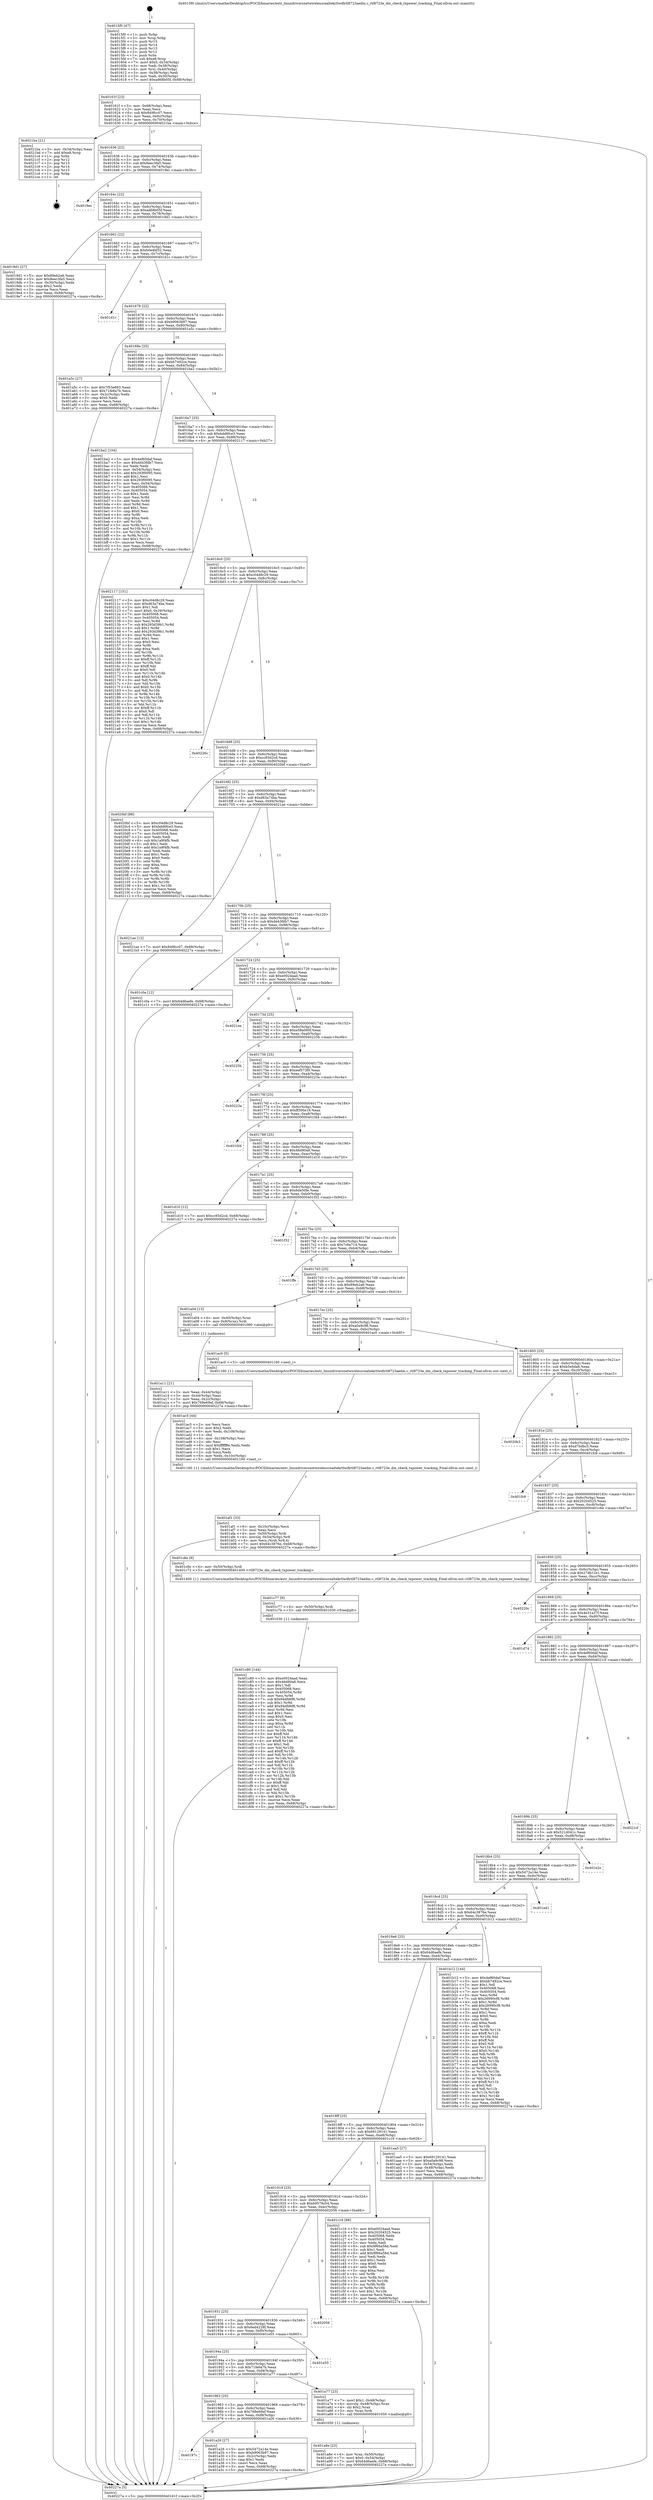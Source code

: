 digraph "0x4015f0" {
  label = "0x4015f0 (/mnt/c/Users/mathe/Desktop/tcc/POCII/binaries/extr_linuxdriversnetwirelessrealtekrtlwifirtl8723aedm.c_rtl8723e_dm_check_txpower_tracking_Final-ollvm.out::main(0))"
  labelloc = "t"
  node[shape=record]

  Entry [label="",width=0.3,height=0.3,shape=circle,fillcolor=black,style=filled]
  "0x40161f" [label="{
     0x40161f [23]\l
     | [instrs]\l
     &nbsp;&nbsp;0x40161f \<+3\>: mov -0x68(%rbp),%eax\l
     &nbsp;&nbsp;0x401622 \<+2\>: mov %eax,%ecx\l
     &nbsp;&nbsp;0x401624 \<+6\>: sub $0x849fcc07,%ecx\l
     &nbsp;&nbsp;0x40162a \<+3\>: mov %eax,-0x6c(%rbp)\l
     &nbsp;&nbsp;0x40162d \<+3\>: mov %ecx,-0x70(%rbp)\l
     &nbsp;&nbsp;0x401630 \<+6\>: je 00000000004021ba \<main+0xbca\>\l
  }"]
  "0x4021ba" [label="{
     0x4021ba [21]\l
     | [instrs]\l
     &nbsp;&nbsp;0x4021ba \<+3\>: mov -0x34(%rbp),%eax\l
     &nbsp;&nbsp;0x4021bd \<+7\>: add $0xe8,%rsp\l
     &nbsp;&nbsp;0x4021c4 \<+1\>: pop %rbx\l
     &nbsp;&nbsp;0x4021c5 \<+2\>: pop %r12\l
     &nbsp;&nbsp;0x4021c7 \<+2\>: pop %r13\l
     &nbsp;&nbsp;0x4021c9 \<+2\>: pop %r14\l
     &nbsp;&nbsp;0x4021cb \<+2\>: pop %r15\l
     &nbsp;&nbsp;0x4021cd \<+1\>: pop %rbp\l
     &nbsp;&nbsp;0x4021ce \<+1\>: ret\l
  }"]
  "0x401636" [label="{
     0x401636 [22]\l
     | [instrs]\l
     &nbsp;&nbsp;0x401636 \<+5\>: jmp 000000000040163b \<main+0x4b\>\l
     &nbsp;&nbsp;0x40163b \<+3\>: mov -0x6c(%rbp),%eax\l
     &nbsp;&nbsp;0x40163e \<+5\>: sub $0x8eec3fa5,%eax\l
     &nbsp;&nbsp;0x401643 \<+3\>: mov %eax,-0x74(%rbp)\l
     &nbsp;&nbsp;0x401646 \<+6\>: je 00000000004019ec \<main+0x3fc\>\l
  }"]
  Exit [label="",width=0.3,height=0.3,shape=circle,fillcolor=black,style=filled,peripheries=2]
  "0x4019ec" [label="{
     0x4019ec\l
  }", style=dashed]
  "0x40164c" [label="{
     0x40164c [22]\l
     | [instrs]\l
     &nbsp;&nbsp;0x40164c \<+5\>: jmp 0000000000401651 \<main+0x61\>\l
     &nbsp;&nbsp;0x401651 \<+3\>: mov -0x6c(%rbp),%eax\l
     &nbsp;&nbsp;0x401654 \<+5\>: sub $0xad68b05f,%eax\l
     &nbsp;&nbsp;0x401659 \<+3\>: mov %eax,-0x78(%rbp)\l
     &nbsp;&nbsp;0x40165c \<+6\>: je 00000000004019d1 \<main+0x3e1\>\l
  }"]
  "0x401c80" [label="{
     0x401c80 [144]\l
     | [instrs]\l
     &nbsp;&nbsp;0x401c80 \<+5\>: mov $0xe0024aad,%eax\l
     &nbsp;&nbsp;0x401c85 \<+5\>: mov $0x46d80a8,%ecx\l
     &nbsp;&nbsp;0x401c8a \<+2\>: mov $0x1,%dl\l
     &nbsp;&nbsp;0x401c8c \<+7\>: mov 0x405068,%esi\l
     &nbsp;&nbsp;0x401c93 \<+8\>: mov 0x405054,%r8d\l
     &nbsp;&nbsp;0x401c9b \<+3\>: mov %esi,%r9d\l
     &nbsp;&nbsp;0x401c9e \<+7\>: sub $0x94dfd6f6,%r9d\l
     &nbsp;&nbsp;0x401ca5 \<+4\>: sub $0x1,%r9d\l
     &nbsp;&nbsp;0x401ca9 \<+7\>: add $0x94dfd6f6,%r9d\l
     &nbsp;&nbsp;0x401cb0 \<+4\>: imul %r9d,%esi\l
     &nbsp;&nbsp;0x401cb4 \<+3\>: and $0x1,%esi\l
     &nbsp;&nbsp;0x401cb7 \<+3\>: cmp $0x0,%esi\l
     &nbsp;&nbsp;0x401cba \<+4\>: sete %r10b\l
     &nbsp;&nbsp;0x401cbe \<+4\>: cmp $0xa,%r8d\l
     &nbsp;&nbsp;0x401cc2 \<+4\>: setl %r11b\l
     &nbsp;&nbsp;0x401cc6 \<+3\>: mov %r10b,%bl\l
     &nbsp;&nbsp;0x401cc9 \<+3\>: xor $0xff,%bl\l
     &nbsp;&nbsp;0x401ccc \<+3\>: mov %r11b,%r14b\l
     &nbsp;&nbsp;0x401ccf \<+4\>: xor $0xff,%r14b\l
     &nbsp;&nbsp;0x401cd3 \<+3\>: xor $0x1,%dl\l
     &nbsp;&nbsp;0x401cd6 \<+3\>: mov %bl,%r15b\l
     &nbsp;&nbsp;0x401cd9 \<+4\>: and $0xff,%r15b\l
     &nbsp;&nbsp;0x401cdd \<+3\>: and %dl,%r10b\l
     &nbsp;&nbsp;0x401ce0 \<+3\>: mov %r14b,%r12b\l
     &nbsp;&nbsp;0x401ce3 \<+4\>: and $0xff,%r12b\l
     &nbsp;&nbsp;0x401ce7 \<+3\>: and %dl,%r11b\l
     &nbsp;&nbsp;0x401cea \<+3\>: or %r10b,%r15b\l
     &nbsp;&nbsp;0x401ced \<+3\>: or %r11b,%r12b\l
     &nbsp;&nbsp;0x401cf0 \<+3\>: xor %r12b,%r15b\l
     &nbsp;&nbsp;0x401cf3 \<+3\>: or %r14b,%bl\l
     &nbsp;&nbsp;0x401cf6 \<+3\>: xor $0xff,%bl\l
     &nbsp;&nbsp;0x401cf9 \<+3\>: or $0x1,%dl\l
     &nbsp;&nbsp;0x401cfc \<+2\>: and %dl,%bl\l
     &nbsp;&nbsp;0x401cfe \<+3\>: or %bl,%r15b\l
     &nbsp;&nbsp;0x401d01 \<+4\>: test $0x1,%r15b\l
     &nbsp;&nbsp;0x401d05 \<+3\>: cmovne %ecx,%eax\l
     &nbsp;&nbsp;0x401d08 \<+3\>: mov %eax,-0x68(%rbp)\l
     &nbsp;&nbsp;0x401d0b \<+5\>: jmp 000000000040227a \<main+0xc8a\>\l
  }"]
  "0x4019d1" [label="{
     0x4019d1 [27]\l
     | [instrs]\l
     &nbsp;&nbsp;0x4019d1 \<+5\>: mov $0x89eb2a6,%eax\l
     &nbsp;&nbsp;0x4019d6 \<+5\>: mov $0x8eec3fa5,%ecx\l
     &nbsp;&nbsp;0x4019db \<+3\>: mov -0x30(%rbp),%edx\l
     &nbsp;&nbsp;0x4019de \<+3\>: cmp $0x2,%edx\l
     &nbsp;&nbsp;0x4019e1 \<+3\>: cmovne %ecx,%eax\l
     &nbsp;&nbsp;0x4019e4 \<+3\>: mov %eax,-0x68(%rbp)\l
     &nbsp;&nbsp;0x4019e7 \<+5\>: jmp 000000000040227a \<main+0xc8a\>\l
  }"]
  "0x401662" [label="{
     0x401662 [22]\l
     | [instrs]\l
     &nbsp;&nbsp;0x401662 \<+5\>: jmp 0000000000401667 \<main+0x77\>\l
     &nbsp;&nbsp;0x401667 \<+3\>: mov -0x6c(%rbp),%eax\l
     &nbsp;&nbsp;0x40166a \<+5\>: sub $0xb0e4bf32,%eax\l
     &nbsp;&nbsp;0x40166f \<+3\>: mov %eax,-0x7c(%rbp)\l
     &nbsp;&nbsp;0x401672 \<+6\>: je 0000000000401d1c \<main+0x72c\>\l
  }"]
  "0x40227a" [label="{
     0x40227a [5]\l
     | [instrs]\l
     &nbsp;&nbsp;0x40227a \<+5\>: jmp 000000000040161f \<main+0x2f\>\l
  }"]
  "0x4015f0" [label="{
     0x4015f0 [47]\l
     | [instrs]\l
     &nbsp;&nbsp;0x4015f0 \<+1\>: push %rbp\l
     &nbsp;&nbsp;0x4015f1 \<+3\>: mov %rsp,%rbp\l
     &nbsp;&nbsp;0x4015f4 \<+2\>: push %r15\l
     &nbsp;&nbsp;0x4015f6 \<+2\>: push %r14\l
     &nbsp;&nbsp;0x4015f8 \<+2\>: push %r13\l
     &nbsp;&nbsp;0x4015fa \<+2\>: push %r12\l
     &nbsp;&nbsp;0x4015fc \<+1\>: push %rbx\l
     &nbsp;&nbsp;0x4015fd \<+7\>: sub $0xe8,%rsp\l
     &nbsp;&nbsp;0x401604 \<+7\>: movl $0x0,-0x34(%rbp)\l
     &nbsp;&nbsp;0x40160b \<+3\>: mov %edi,-0x38(%rbp)\l
     &nbsp;&nbsp;0x40160e \<+4\>: mov %rsi,-0x40(%rbp)\l
     &nbsp;&nbsp;0x401612 \<+3\>: mov -0x38(%rbp),%edi\l
     &nbsp;&nbsp;0x401615 \<+3\>: mov %edi,-0x30(%rbp)\l
     &nbsp;&nbsp;0x401618 \<+7\>: movl $0xad68b05f,-0x68(%rbp)\l
  }"]
  "0x401c77" [label="{
     0x401c77 [9]\l
     | [instrs]\l
     &nbsp;&nbsp;0x401c77 \<+4\>: mov -0x50(%rbp),%rdi\l
     &nbsp;&nbsp;0x401c7b \<+5\>: call 0000000000401030 \<free@plt\>\l
     | [calls]\l
     &nbsp;&nbsp;0x401030 \{1\} (unknown)\l
  }"]
  "0x401d1c" [label="{
     0x401d1c\l
  }", style=dashed]
  "0x401678" [label="{
     0x401678 [22]\l
     | [instrs]\l
     &nbsp;&nbsp;0x401678 \<+5\>: jmp 000000000040167d \<main+0x8d\>\l
     &nbsp;&nbsp;0x40167d \<+3\>: mov -0x6c(%rbp),%eax\l
     &nbsp;&nbsp;0x401680 \<+5\>: sub $0xb9063b97,%eax\l
     &nbsp;&nbsp;0x401685 \<+3\>: mov %eax,-0x80(%rbp)\l
     &nbsp;&nbsp;0x401688 \<+6\>: je 0000000000401a5c \<main+0x46c\>\l
  }"]
  "0x401af1" [label="{
     0x401af1 [33]\l
     | [instrs]\l
     &nbsp;&nbsp;0x401af1 \<+6\>: mov -0x10c(%rbp),%ecx\l
     &nbsp;&nbsp;0x401af7 \<+3\>: imul %eax,%ecx\l
     &nbsp;&nbsp;0x401afa \<+4\>: mov -0x50(%rbp),%rdi\l
     &nbsp;&nbsp;0x401afe \<+4\>: movslq -0x54(%rbp),%r8\l
     &nbsp;&nbsp;0x401b02 \<+4\>: mov %ecx,(%rdi,%r8,4)\l
     &nbsp;&nbsp;0x401b06 \<+7\>: movl $0x64c3876e,-0x68(%rbp)\l
     &nbsp;&nbsp;0x401b0d \<+5\>: jmp 000000000040227a \<main+0xc8a\>\l
  }"]
  "0x401a5c" [label="{
     0x401a5c [27]\l
     | [instrs]\l
     &nbsp;&nbsp;0x401a5c \<+5\>: mov $0x7f53e683,%eax\l
     &nbsp;&nbsp;0x401a61 \<+5\>: mov $0x71fe6a7b,%ecx\l
     &nbsp;&nbsp;0x401a66 \<+3\>: mov -0x2c(%rbp),%edx\l
     &nbsp;&nbsp;0x401a69 \<+3\>: cmp $0x0,%edx\l
     &nbsp;&nbsp;0x401a6c \<+3\>: cmove %ecx,%eax\l
     &nbsp;&nbsp;0x401a6f \<+3\>: mov %eax,-0x68(%rbp)\l
     &nbsp;&nbsp;0x401a72 \<+5\>: jmp 000000000040227a \<main+0xc8a\>\l
  }"]
  "0x40168e" [label="{
     0x40168e [25]\l
     | [instrs]\l
     &nbsp;&nbsp;0x40168e \<+5\>: jmp 0000000000401693 \<main+0xa3\>\l
     &nbsp;&nbsp;0x401693 \<+3\>: mov -0x6c(%rbp),%eax\l
     &nbsp;&nbsp;0x401696 \<+5\>: sub $0xbb7492ce,%eax\l
     &nbsp;&nbsp;0x40169b \<+6\>: mov %eax,-0x84(%rbp)\l
     &nbsp;&nbsp;0x4016a1 \<+6\>: je 0000000000401ba2 \<main+0x5b2\>\l
  }"]
  "0x401ac5" [label="{
     0x401ac5 [44]\l
     | [instrs]\l
     &nbsp;&nbsp;0x401ac5 \<+2\>: xor %ecx,%ecx\l
     &nbsp;&nbsp;0x401ac7 \<+5\>: mov $0x2,%edx\l
     &nbsp;&nbsp;0x401acc \<+6\>: mov %edx,-0x108(%rbp)\l
     &nbsp;&nbsp;0x401ad2 \<+1\>: cltd\l
     &nbsp;&nbsp;0x401ad3 \<+6\>: mov -0x108(%rbp),%esi\l
     &nbsp;&nbsp;0x401ad9 \<+2\>: idiv %esi\l
     &nbsp;&nbsp;0x401adb \<+6\>: imul $0xfffffffe,%edx,%edx\l
     &nbsp;&nbsp;0x401ae1 \<+3\>: sub $0x1,%ecx\l
     &nbsp;&nbsp;0x401ae4 \<+2\>: sub %ecx,%edx\l
     &nbsp;&nbsp;0x401ae6 \<+6\>: mov %edx,-0x10c(%rbp)\l
     &nbsp;&nbsp;0x401aec \<+5\>: call 0000000000401160 \<next_i\>\l
     | [calls]\l
     &nbsp;&nbsp;0x401160 \{1\} (/mnt/c/Users/mathe/Desktop/tcc/POCII/binaries/extr_linuxdriversnetwirelessrealtekrtlwifirtl8723aedm.c_rtl8723e_dm_check_txpower_tracking_Final-ollvm.out::next_i)\l
  }"]
  "0x401ba2" [label="{
     0x401ba2 [104]\l
     | [instrs]\l
     &nbsp;&nbsp;0x401ba2 \<+5\>: mov $0x4ef60daf,%eax\l
     &nbsp;&nbsp;0x401ba7 \<+5\>: mov $0xdd43fdb7,%ecx\l
     &nbsp;&nbsp;0x401bac \<+2\>: xor %edx,%edx\l
     &nbsp;&nbsp;0x401bae \<+3\>: mov -0x54(%rbp),%esi\l
     &nbsp;&nbsp;0x401bb1 \<+6\>: add $0x293f0095,%esi\l
     &nbsp;&nbsp;0x401bb7 \<+3\>: add $0x1,%esi\l
     &nbsp;&nbsp;0x401bba \<+6\>: sub $0x293f0095,%esi\l
     &nbsp;&nbsp;0x401bc0 \<+3\>: mov %esi,-0x54(%rbp)\l
     &nbsp;&nbsp;0x401bc3 \<+7\>: mov 0x405068,%esi\l
     &nbsp;&nbsp;0x401bca \<+7\>: mov 0x405054,%edi\l
     &nbsp;&nbsp;0x401bd1 \<+3\>: sub $0x1,%edx\l
     &nbsp;&nbsp;0x401bd4 \<+3\>: mov %esi,%r8d\l
     &nbsp;&nbsp;0x401bd7 \<+3\>: add %edx,%r8d\l
     &nbsp;&nbsp;0x401bda \<+4\>: imul %r8d,%esi\l
     &nbsp;&nbsp;0x401bde \<+3\>: and $0x1,%esi\l
     &nbsp;&nbsp;0x401be1 \<+3\>: cmp $0x0,%esi\l
     &nbsp;&nbsp;0x401be4 \<+4\>: sete %r9b\l
     &nbsp;&nbsp;0x401be8 \<+3\>: cmp $0xa,%edi\l
     &nbsp;&nbsp;0x401beb \<+4\>: setl %r10b\l
     &nbsp;&nbsp;0x401bef \<+3\>: mov %r9b,%r11b\l
     &nbsp;&nbsp;0x401bf2 \<+3\>: and %r10b,%r11b\l
     &nbsp;&nbsp;0x401bf5 \<+3\>: xor %r10b,%r9b\l
     &nbsp;&nbsp;0x401bf8 \<+3\>: or %r9b,%r11b\l
     &nbsp;&nbsp;0x401bfb \<+4\>: test $0x1,%r11b\l
     &nbsp;&nbsp;0x401bff \<+3\>: cmovne %ecx,%eax\l
     &nbsp;&nbsp;0x401c02 \<+3\>: mov %eax,-0x68(%rbp)\l
     &nbsp;&nbsp;0x401c05 \<+5\>: jmp 000000000040227a \<main+0xc8a\>\l
  }"]
  "0x4016a7" [label="{
     0x4016a7 [25]\l
     | [instrs]\l
     &nbsp;&nbsp;0x4016a7 \<+5\>: jmp 00000000004016ac \<main+0xbc\>\l
     &nbsp;&nbsp;0x4016ac \<+3\>: mov -0x6c(%rbp),%eax\l
     &nbsp;&nbsp;0x4016af \<+5\>: sub $0xbdd6fce3,%eax\l
     &nbsp;&nbsp;0x4016b4 \<+6\>: mov %eax,-0x88(%rbp)\l
     &nbsp;&nbsp;0x4016ba \<+6\>: je 0000000000402117 \<main+0xb27\>\l
  }"]
  "0x401a8e" [label="{
     0x401a8e [23]\l
     | [instrs]\l
     &nbsp;&nbsp;0x401a8e \<+4\>: mov %rax,-0x50(%rbp)\l
     &nbsp;&nbsp;0x401a92 \<+7\>: movl $0x0,-0x54(%rbp)\l
     &nbsp;&nbsp;0x401a99 \<+7\>: movl $0x64d6aefe,-0x68(%rbp)\l
     &nbsp;&nbsp;0x401aa0 \<+5\>: jmp 000000000040227a \<main+0xc8a\>\l
  }"]
  "0x402117" [label="{
     0x402117 [151]\l
     | [instrs]\l
     &nbsp;&nbsp;0x402117 \<+5\>: mov $0xc04d8c29,%eax\l
     &nbsp;&nbsp;0x40211c \<+5\>: mov $0xd63a74ba,%ecx\l
     &nbsp;&nbsp;0x402121 \<+2\>: mov $0x1,%dl\l
     &nbsp;&nbsp;0x402123 \<+7\>: movl $0x0,-0x34(%rbp)\l
     &nbsp;&nbsp;0x40212a \<+7\>: mov 0x405068,%esi\l
     &nbsp;&nbsp;0x402131 \<+7\>: mov 0x405054,%edi\l
     &nbsp;&nbsp;0x402138 \<+3\>: mov %esi,%r8d\l
     &nbsp;&nbsp;0x40213b \<+7\>: sub $0x293d39b1,%r8d\l
     &nbsp;&nbsp;0x402142 \<+4\>: sub $0x1,%r8d\l
     &nbsp;&nbsp;0x402146 \<+7\>: add $0x293d39b1,%r8d\l
     &nbsp;&nbsp;0x40214d \<+4\>: imul %r8d,%esi\l
     &nbsp;&nbsp;0x402151 \<+3\>: and $0x1,%esi\l
     &nbsp;&nbsp;0x402154 \<+3\>: cmp $0x0,%esi\l
     &nbsp;&nbsp;0x402157 \<+4\>: sete %r9b\l
     &nbsp;&nbsp;0x40215b \<+3\>: cmp $0xa,%edi\l
     &nbsp;&nbsp;0x40215e \<+4\>: setl %r10b\l
     &nbsp;&nbsp;0x402162 \<+3\>: mov %r9b,%r11b\l
     &nbsp;&nbsp;0x402165 \<+4\>: xor $0xff,%r11b\l
     &nbsp;&nbsp;0x402169 \<+3\>: mov %r10b,%bl\l
     &nbsp;&nbsp;0x40216c \<+3\>: xor $0xff,%bl\l
     &nbsp;&nbsp;0x40216f \<+3\>: xor $0x0,%dl\l
     &nbsp;&nbsp;0x402172 \<+3\>: mov %r11b,%r14b\l
     &nbsp;&nbsp;0x402175 \<+4\>: and $0x0,%r14b\l
     &nbsp;&nbsp;0x402179 \<+3\>: and %dl,%r9b\l
     &nbsp;&nbsp;0x40217c \<+3\>: mov %bl,%r15b\l
     &nbsp;&nbsp;0x40217f \<+4\>: and $0x0,%r15b\l
     &nbsp;&nbsp;0x402183 \<+3\>: and %dl,%r10b\l
     &nbsp;&nbsp;0x402186 \<+3\>: or %r9b,%r14b\l
     &nbsp;&nbsp;0x402189 \<+3\>: or %r10b,%r15b\l
     &nbsp;&nbsp;0x40218c \<+3\>: xor %r15b,%r14b\l
     &nbsp;&nbsp;0x40218f \<+3\>: or %bl,%r11b\l
     &nbsp;&nbsp;0x402192 \<+4\>: xor $0xff,%r11b\l
     &nbsp;&nbsp;0x402196 \<+3\>: or $0x0,%dl\l
     &nbsp;&nbsp;0x402199 \<+3\>: and %dl,%r11b\l
     &nbsp;&nbsp;0x40219c \<+3\>: or %r11b,%r14b\l
     &nbsp;&nbsp;0x40219f \<+4\>: test $0x1,%r14b\l
     &nbsp;&nbsp;0x4021a3 \<+3\>: cmovne %ecx,%eax\l
     &nbsp;&nbsp;0x4021a6 \<+3\>: mov %eax,-0x68(%rbp)\l
     &nbsp;&nbsp;0x4021a9 \<+5\>: jmp 000000000040227a \<main+0xc8a\>\l
  }"]
  "0x4016c0" [label="{
     0x4016c0 [25]\l
     | [instrs]\l
     &nbsp;&nbsp;0x4016c0 \<+5\>: jmp 00000000004016c5 \<main+0xd5\>\l
     &nbsp;&nbsp;0x4016c5 \<+3\>: mov -0x6c(%rbp),%eax\l
     &nbsp;&nbsp;0x4016c8 \<+5\>: sub $0xc04d8c29,%eax\l
     &nbsp;&nbsp;0x4016cd \<+6\>: mov %eax,-0x8c(%rbp)\l
     &nbsp;&nbsp;0x4016d3 \<+6\>: je 000000000040226c \<main+0xc7c\>\l
  }"]
  "0x40197c" [label="{
     0x40197c\l
  }", style=dashed]
  "0x40226c" [label="{
     0x40226c\l
  }", style=dashed]
  "0x4016d9" [label="{
     0x4016d9 [25]\l
     | [instrs]\l
     &nbsp;&nbsp;0x4016d9 \<+5\>: jmp 00000000004016de \<main+0xee\>\l
     &nbsp;&nbsp;0x4016de \<+3\>: mov -0x6c(%rbp),%eax\l
     &nbsp;&nbsp;0x4016e1 \<+5\>: sub $0xcc93d2cd,%eax\l
     &nbsp;&nbsp;0x4016e6 \<+6\>: mov %eax,-0x90(%rbp)\l
     &nbsp;&nbsp;0x4016ec \<+6\>: je 00000000004020bf \<main+0xacf\>\l
  }"]
  "0x401a26" [label="{
     0x401a26 [27]\l
     | [instrs]\l
     &nbsp;&nbsp;0x401a26 \<+5\>: mov $0x5472a14e,%eax\l
     &nbsp;&nbsp;0x401a2b \<+5\>: mov $0xb9063b97,%ecx\l
     &nbsp;&nbsp;0x401a30 \<+3\>: mov -0x2c(%rbp),%edx\l
     &nbsp;&nbsp;0x401a33 \<+3\>: cmp $0x1,%edx\l
     &nbsp;&nbsp;0x401a36 \<+3\>: cmovl %ecx,%eax\l
     &nbsp;&nbsp;0x401a39 \<+3\>: mov %eax,-0x68(%rbp)\l
     &nbsp;&nbsp;0x401a3c \<+5\>: jmp 000000000040227a \<main+0xc8a\>\l
  }"]
  "0x4020bf" [label="{
     0x4020bf [88]\l
     | [instrs]\l
     &nbsp;&nbsp;0x4020bf \<+5\>: mov $0xc04d8c29,%eax\l
     &nbsp;&nbsp;0x4020c4 \<+5\>: mov $0xbdd6fce3,%ecx\l
     &nbsp;&nbsp;0x4020c9 \<+7\>: mov 0x405068,%edx\l
     &nbsp;&nbsp;0x4020d0 \<+7\>: mov 0x405054,%esi\l
     &nbsp;&nbsp;0x4020d7 \<+2\>: mov %edx,%edi\l
     &nbsp;&nbsp;0x4020d9 \<+6\>: sub $0x1a9f4fb,%edi\l
     &nbsp;&nbsp;0x4020df \<+3\>: sub $0x1,%edi\l
     &nbsp;&nbsp;0x4020e2 \<+6\>: add $0x1a9f4fb,%edi\l
     &nbsp;&nbsp;0x4020e8 \<+3\>: imul %edi,%edx\l
     &nbsp;&nbsp;0x4020eb \<+3\>: and $0x1,%edx\l
     &nbsp;&nbsp;0x4020ee \<+3\>: cmp $0x0,%edx\l
     &nbsp;&nbsp;0x4020f1 \<+4\>: sete %r8b\l
     &nbsp;&nbsp;0x4020f5 \<+3\>: cmp $0xa,%esi\l
     &nbsp;&nbsp;0x4020f8 \<+4\>: setl %r9b\l
     &nbsp;&nbsp;0x4020fc \<+3\>: mov %r8b,%r10b\l
     &nbsp;&nbsp;0x4020ff \<+3\>: and %r9b,%r10b\l
     &nbsp;&nbsp;0x402102 \<+3\>: xor %r9b,%r8b\l
     &nbsp;&nbsp;0x402105 \<+3\>: or %r8b,%r10b\l
     &nbsp;&nbsp;0x402108 \<+4\>: test $0x1,%r10b\l
     &nbsp;&nbsp;0x40210c \<+3\>: cmovne %ecx,%eax\l
     &nbsp;&nbsp;0x40210f \<+3\>: mov %eax,-0x68(%rbp)\l
     &nbsp;&nbsp;0x402112 \<+5\>: jmp 000000000040227a \<main+0xc8a\>\l
  }"]
  "0x4016f2" [label="{
     0x4016f2 [25]\l
     | [instrs]\l
     &nbsp;&nbsp;0x4016f2 \<+5\>: jmp 00000000004016f7 \<main+0x107\>\l
     &nbsp;&nbsp;0x4016f7 \<+3\>: mov -0x6c(%rbp),%eax\l
     &nbsp;&nbsp;0x4016fa \<+5\>: sub $0xd63a74ba,%eax\l
     &nbsp;&nbsp;0x4016ff \<+6\>: mov %eax,-0x94(%rbp)\l
     &nbsp;&nbsp;0x401705 \<+6\>: je 00000000004021ae \<main+0xbbe\>\l
  }"]
  "0x401963" [label="{
     0x401963 [25]\l
     | [instrs]\l
     &nbsp;&nbsp;0x401963 \<+5\>: jmp 0000000000401968 \<main+0x378\>\l
     &nbsp;&nbsp;0x401968 \<+3\>: mov -0x6c(%rbp),%eax\l
     &nbsp;&nbsp;0x40196b \<+5\>: sub $0x768e69af,%eax\l
     &nbsp;&nbsp;0x401970 \<+6\>: mov %eax,-0xf8(%rbp)\l
     &nbsp;&nbsp;0x401976 \<+6\>: je 0000000000401a26 \<main+0x436\>\l
  }"]
  "0x4021ae" [label="{
     0x4021ae [12]\l
     | [instrs]\l
     &nbsp;&nbsp;0x4021ae \<+7\>: movl $0x849fcc07,-0x68(%rbp)\l
     &nbsp;&nbsp;0x4021b5 \<+5\>: jmp 000000000040227a \<main+0xc8a\>\l
  }"]
  "0x40170b" [label="{
     0x40170b [25]\l
     | [instrs]\l
     &nbsp;&nbsp;0x40170b \<+5\>: jmp 0000000000401710 \<main+0x120\>\l
     &nbsp;&nbsp;0x401710 \<+3\>: mov -0x6c(%rbp),%eax\l
     &nbsp;&nbsp;0x401713 \<+5\>: sub $0xdd43fdb7,%eax\l
     &nbsp;&nbsp;0x401718 \<+6\>: mov %eax,-0x98(%rbp)\l
     &nbsp;&nbsp;0x40171e \<+6\>: je 0000000000401c0a \<main+0x61a\>\l
  }"]
  "0x401a77" [label="{
     0x401a77 [23]\l
     | [instrs]\l
     &nbsp;&nbsp;0x401a77 \<+7\>: movl $0x1,-0x48(%rbp)\l
     &nbsp;&nbsp;0x401a7e \<+4\>: movslq -0x48(%rbp),%rax\l
     &nbsp;&nbsp;0x401a82 \<+4\>: shl $0x2,%rax\l
     &nbsp;&nbsp;0x401a86 \<+3\>: mov %rax,%rdi\l
     &nbsp;&nbsp;0x401a89 \<+5\>: call 0000000000401050 \<malloc@plt\>\l
     | [calls]\l
     &nbsp;&nbsp;0x401050 \{1\} (unknown)\l
  }"]
  "0x401c0a" [label="{
     0x401c0a [12]\l
     | [instrs]\l
     &nbsp;&nbsp;0x401c0a \<+7\>: movl $0x64d6aefe,-0x68(%rbp)\l
     &nbsp;&nbsp;0x401c11 \<+5\>: jmp 000000000040227a \<main+0xc8a\>\l
  }"]
  "0x401724" [label="{
     0x401724 [25]\l
     | [instrs]\l
     &nbsp;&nbsp;0x401724 \<+5\>: jmp 0000000000401729 \<main+0x139\>\l
     &nbsp;&nbsp;0x401729 \<+3\>: mov -0x6c(%rbp),%eax\l
     &nbsp;&nbsp;0x40172c \<+5\>: sub $0xe0024aad,%eax\l
     &nbsp;&nbsp;0x401731 \<+6\>: mov %eax,-0x9c(%rbp)\l
     &nbsp;&nbsp;0x401737 \<+6\>: je 00000000004021ee \<main+0xbfe\>\l
  }"]
  "0x40194a" [label="{
     0x40194a [25]\l
     | [instrs]\l
     &nbsp;&nbsp;0x40194a \<+5\>: jmp 000000000040194f \<main+0x35f\>\l
     &nbsp;&nbsp;0x40194f \<+3\>: mov -0x6c(%rbp),%eax\l
     &nbsp;&nbsp;0x401952 \<+5\>: sub $0x71fe6a7b,%eax\l
     &nbsp;&nbsp;0x401957 \<+6\>: mov %eax,-0xf4(%rbp)\l
     &nbsp;&nbsp;0x40195d \<+6\>: je 0000000000401a77 \<main+0x487\>\l
  }"]
  "0x4021ee" [label="{
     0x4021ee\l
  }", style=dashed]
  "0x40173d" [label="{
     0x40173d [25]\l
     | [instrs]\l
     &nbsp;&nbsp;0x40173d \<+5\>: jmp 0000000000401742 \<main+0x152\>\l
     &nbsp;&nbsp;0x401742 \<+3\>: mov -0x6c(%rbp),%eax\l
     &nbsp;&nbsp;0x401745 \<+5\>: sub $0xe58a060f,%eax\l
     &nbsp;&nbsp;0x40174a \<+6\>: mov %eax,-0xa0(%rbp)\l
     &nbsp;&nbsp;0x401750 \<+6\>: je 000000000040225b \<main+0xc6b\>\l
  }"]
  "0x401e55" [label="{
     0x401e55\l
  }", style=dashed]
  "0x40225b" [label="{
     0x40225b\l
  }", style=dashed]
  "0x401756" [label="{
     0x401756 [25]\l
     | [instrs]\l
     &nbsp;&nbsp;0x401756 \<+5\>: jmp 000000000040175b \<main+0x16b\>\l
     &nbsp;&nbsp;0x40175b \<+3\>: mov -0x6c(%rbp),%eax\l
     &nbsp;&nbsp;0x40175e \<+5\>: sub $0xeef573f0,%eax\l
     &nbsp;&nbsp;0x401763 \<+6\>: mov %eax,-0xa4(%rbp)\l
     &nbsp;&nbsp;0x401769 \<+6\>: je 000000000040223a \<main+0xc4a\>\l
  }"]
  "0x401931" [label="{
     0x401931 [25]\l
     | [instrs]\l
     &nbsp;&nbsp;0x401931 \<+5\>: jmp 0000000000401936 \<main+0x346\>\l
     &nbsp;&nbsp;0x401936 \<+3\>: mov -0x6c(%rbp),%eax\l
     &nbsp;&nbsp;0x401939 \<+5\>: sub $0x6ed4228f,%eax\l
     &nbsp;&nbsp;0x40193e \<+6\>: mov %eax,-0xf0(%rbp)\l
     &nbsp;&nbsp;0x401944 \<+6\>: je 0000000000401e55 \<main+0x865\>\l
  }"]
  "0x40223a" [label="{
     0x40223a\l
  }", style=dashed]
  "0x40176f" [label="{
     0x40176f [25]\l
     | [instrs]\l
     &nbsp;&nbsp;0x40176f \<+5\>: jmp 0000000000401774 \<main+0x184\>\l
     &nbsp;&nbsp;0x401774 \<+3\>: mov -0x6c(%rbp),%eax\l
     &nbsp;&nbsp;0x401777 \<+5\>: sub $0xff300e19,%eax\l
     &nbsp;&nbsp;0x40177c \<+6\>: mov %eax,-0xa8(%rbp)\l
     &nbsp;&nbsp;0x401782 \<+6\>: je 0000000000401fd4 \<main+0x9e4\>\l
  }"]
  "0x402056" [label="{
     0x402056\l
  }", style=dashed]
  "0x401fd4" [label="{
     0x401fd4\l
  }", style=dashed]
  "0x401788" [label="{
     0x401788 [25]\l
     | [instrs]\l
     &nbsp;&nbsp;0x401788 \<+5\>: jmp 000000000040178d \<main+0x19d\>\l
     &nbsp;&nbsp;0x40178d \<+3\>: mov -0x6c(%rbp),%eax\l
     &nbsp;&nbsp;0x401790 \<+5\>: sub $0x46d80a8,%eax\l
     &nbsp;&nbsp;0x401795 \<+6\>: mov %eax,-0xac(%rbp)\l
     &nbsp;&nbsp;0x40179b \<+6\>: je 0000000000401d10 \<main+0x720\>\l
  }"]
  "0x401918" [label="{
     0x401918 [25]\l
     | [instrs]\l
     &nbsp;&nbsp;0x401918 \<+5\>: jmp 000000000040191d \<main+0x32d\>\l
     &nbsp;&nbsp;0x40191d \<+3\>: mov -0x6c(%rbp),%eax\l
     &nbsp;&nbsp;0x401920 \<+5\>: sub $0x69578c04,%eax\l
     &nbsp;&nbsp;0x401925 \<+6\>: mov %eax,-0xec(%rbp)\l
     &nbsp;&nbsp;0x40192b \<+6\>: je 0000000000402056 \<main+0xa66\>\l
  }"]
  "0x401d10" [label="{
     0x401d10 [12]\l
     | [instrs]\l
     &nbsp;&nbsp;0x401d10 \<+7\>: movl $0xcc93d2cd,-0x68(%rbp)\l
     &nbsp;&nbsp;0x401d17 \<+5\>: jmp 000000000040227a \<main+0xc8a\>\l
  }"]
  "0x4017a1" [label="{
     0x4017a1 [25]\l
     | [instrs]\l
     &nbsp;&nbsp;0x4017a1 \<+5\>: jmp 00000000004017a6 \<main+0x1b6\>\l
     &nbsp;&nbsp;0x4017a6 \<+3\>: mov -0x6c(%rbp),%eax\l
     &nbsp;&nbsp;0x4017a9 \<+5\>: sub $0x6de50fe,%eax\l
     &nbsp;&nbsp;0x4017ae \<+6\>: mov %eax,-0xb0(%rbp)\l
     &nbsp;&nbsp;0x4017b4 \<+6\>: je 0000000000401f32 \<main+0x942\>\l
  }"]
  "0x401c16" [label="{
     0x401c16 [88]\l
     | [instrs]\l
     &nbsp;&nbsp;0x401c16 \<+5\>: mov $0xe0024aad,%eax\l
     &nbsp;&nbsp;0x401c1b \<+5\>: mov $0x20204525,%ecx\l
     &nbsp;&nbsp;0x401c20 \<+7\>: mov 0x405068,%edx\l
     &nbsp;&nbsp;0x401c27 \<+7\>: mov 0x405054,%esi\l
     &nbsp;&nbsp;0x401c2e \<+2\>: mov %edx,%edi\l
     &nbsp;&nbsp;0x401c30 \<+6\>: sub $0x9f66a58d,%edi\l
     &nbsp;&nbsp;0x401c36 \<+3\>: sub $0x1,%edi\l
     &nbsp;&nbsp;0x401c39 \<+6\>: add $0x9f66a58d,%edi\l
     &nbsp;&nbsp;0x401c3f \<+3\>: imul %edi,%edx\l
     &nbsp;&nbsp;0x401c42 \<+3\>: and $0x1,%edx\l
     &nbsp;&nbsp;0x401c45 \<+3\>: cmp $0x0,%edx\l
     &nbsp;&nbsp;0x401c48 \<+4\>: sete %r8b\l
     &nbsp;&nbsp;0x401c4c \<+3\>: cmp $0xa,%esi\l
     &nbsp;&nbsp;0x401c4f \<+4\>: setl %r9b\l
     &nbsp;&nbsp;0x401c53 \<+3\>: mov %r8b,%r10b\l
     &nbsp;&nbsp;0x401c56 \<+3\>: and %r9b,%r10b\l
     &nbsp;&nbsp;0x401c59 \<+3\>: xor %r9b,%r8b\l
     &nbsp;&nbsp;0x401c5c \<+3\>: or %r8b,%r10b\l
     &nbsp;&nbsp;0x401c5f \<+4\>: test $0x1,%r10b\l
     &nbsp;&nbsp;0x401c63 \<+3\>: cmovne %ecx,%eax\l
     &nbsp;&nbsp;0x401c66 \<+3\>: mov %eax,-0x68(%rbp)\l
     &nbsp;&nbsp;0x401c69 \<+5\>: jmp 000000000040227a \<main+0xc8a\>\l
  }"]
  "0x401f32" [label="{
     0x401f32\l
  }", style=dashed]
  "0x4017ba" [label="{
     0x4017ba [25]\l
     | [instrs]\l
     &nbsp;&nbsp;0x4017ba \<+5\>: jmp 00000000004017bf \<main+0x1cf\>\l
     &nbsp;&nbsp;0x4017bf \<+3\>: mov -0x6c(%rbp),%eax\l
     &nbsp;&nbsp;0x4017c2 \<+5\>: sub $0x7c6a714,%eax\l
     &nbsp;&nbsp;0x4017c7 \<+6\>: mov %eax,-0xb4(%rbp)\l
     &nbsp;&nbsp;0x4017cd \<+6\>: je 0000000000401ffe \<main+0xa0e\>\l
  }"]
  "0x4018ff" [label="{
     0x4018ff [25]\l
     | [instrs]\l
     &nbsp;&nbsp;0x4018ff \<+5\>: jmp 0000000000401904 \<main+0x314\>\l
     &nbsp;&nbsp;0x401904 \<+3\>: mov -0x6c(%rbp),%eax\l
     &nbsp;&nbsp;0x401907 \<+5\>: sub $0x69129141,%eax\l
     &nbsp;&nbsp;0x40190c \<+6\>: mov %eax,-0xe8(%rbp)\l
     &nbsp;&nbsp;0x401912 \<+6\>: je 0000000000401c16 \<main+0x626\>\l
  }"]
  "0x401ffe" [label="{
     0x401ffe\l
  }", style=dashed]
  "0x4017d3" [label="{
     0x4017d3 [25]\l
     | [instrs]\l
     &nbsp;&nbsp;0x4017d3 \<+5\>: jmp 00000000004017d8 \<main+0x1e8\>\l
     &nbsp;&nbsp;0x4017d8 \<+3\>: mov -0x6c(%rbp),%eax\l
     &nbsp;&nbsp;0x4017db \<+5\>: sub $0x89eb2a6,%eax\l
     &nbsp;&nbsp;0x4017e0 \<+6\>: mov %eax,-0xb8(%rbp)\l
     &nbsp;&nbsp;0x4017e6 \<+6\>: je 0000000000401a04 \<main+0x414\>\l
  }"]
  "0x401aa5" [label="{
     0x401aa5 [27]\l
     | [instrs]\l
     &nbsp;&nbsp;0x401aa5 \<+5\>: mov $0x69129141,%eax\l
     &nbsp;&nbsp;0x401aaa \<+5\>: mov $0xa0a9c98,%ecx\l
     &nbsp;&nbsp;0x401aaf \<+3\>: mov -0x54(%rbp),%edx\l
     &nbsp;&nbsp;0x401ab2 \<+3\>: cmp -0x48(%rbp),%edx\l
     &nbsp;&nbsp;0x401ab5 \<+3\>: cmovl %ecx,%eax\l
     &nbsp;&nbsp;0x401ab8 \<+3\>: mov %eax,-0x68(%rbp)\l
     &nbsp;&nbsp;0x401abb \<+5\>: jmp 000000000040227a \<main+0xc8a\>\l
  }"]
  "0x401a04" [label="{
     0x401a04 [13]\l
     | [instrs]\l
     &nbsp;&nbsp;0x401a04 \<+4\>: mov -0x40(%rbp),%rax\l
     &nbsp;&nbsp;0x401a08 \<+4\>: mov 0x8(%rax),%rdi\l
     &nbsp;&nbsp;0x401a0c \<+5\>: call 0000000000401060 \<atoi@plt\>\l
     | [calls]\l
     &nbsp;&nbsp;0x401060 \{1\} (unknown)\l
  }"]
  "0x4017ec" [label="{
     0x4017ec [25]\l
     | [instrs]\l
     &nbsp;&nbsp;0x4017ec \<+5\>: jmp 00000000004017f1 \<main+0x201\>\l
     &nbsp;&nbsp;0x4017f1 \<+3\>: mov -0x6c(%rbp),%eax\l
     &nbsp;&nbsp;0x4017f4 \<+5\>: sub $0xa0a9c98,%eax\l
     &nbsp;&nbsp;0x4017f9 \<+6\>: mov %eax,-0xbc(%rbp)\l
     &nbsp;&nbsp;0x4017ff \<+6\>: je 0000000000401ac0 \<main+0x4d0\>\l
  }"]
  "0x401a11" [label="{
     0x401a11 [21]\l
     | [instrs]\l
     &nbsp;&nbsp;0x401a11 \<+3\>: mov %eax,-0x44(%rbp)\l
     &nbsp;&nbsp;0x401a14 \<+3\>: mov -0x44(%rbp),%eax\l
     &nbsp;&nbsp;0x401a17 \<+3\>: mov %eax,-0x2c(%rbp)\l
     &nbsp;&nbsp;0x401a1a \<+7\>: movl $0x768e69af,-0x68(%rbp)\l
     &nbsp;&nbsp;0x401a21 \<+5\>: jmp 000000000040227a \<main+0xc8a\>\l
  }"]
  "0x4018e6" [label="{
     0x4018e6 [25]\l
     | [instrs]\l
     &nbsp;&nbsp;0x4018e6 \<+5\>: jmp 00000000004018eb \<main+0x2fb\>\l
     &nbsp;&nbsp;0x4018eb \<+3\>: mov -0x6c(%rbp),%eax\l
     &nbsp;&nbsp;0x4018ee \<+5\>: sub $0x64d6aefe,%eax\l
     &nbsp;&nbsp;0x4018f3 \<+6\>: mov %eax,-0xe4(%rbp)\l
     &nbsp;&nbsp;0x4018f9 \<+6\>: je 0000000000401aa5 \<main+0x4b5\>\l
  }"]
  "0x401ac0" [label="{
     0x401ac0 [5]\l
     | [instrs]\l
     &nbsp;&nbsp;0x401ac0 \<+5\>: call 0000000000401160 \<next_i\>\l
     | [calls]\l
     &nbsp;&nbsp;0x401160 \{1\} (/mnt/c/Users/mathe/Desktop/tcc/POCII/binaries/extr_linuxdriversnetwirelessrealtekrtlwifirtl8723aedm.c_rtl8723e_dm_check_txpower_tracking_Final-ollvm.out::next_i)\l
  }"]
  "0x401805" [label="{
     0x401805 [25]\l
     | [instrs]\l
     &nbsp;&nbsp;0x401805 \<+5\>: jmp 000000000040180a \<main+0x21a\>\l
     &nbsp;&nbsp;0x40180a \<+3\>: mov -0x6c(%rbp),%eax\l
     &nbsp;&nbsp;0x40180d \<+5\>: sub $0xb5e6da8,%eax\l
     &nbsp;&nbsp;0x401812 \<+6\>: mov %eax,-0xc0(%rbp)\l
     &nbsp;&nbsp;0x401818 \<+6\>: je 00000000004020b3 \<main+0xac3\>\l
  }"]
  "0x401b12" [label="{
     0x401b12 [144]\l
     | [instrs]\l
     &nbsp;&nbsp;0x401b12 \<+5\>: mov $0x4ef60daf,%eax\l
     &nbsp;&nbsp;0x401b17 \<+5\>: mov $0xbb7492ce,%ecx\l
     &nbsp;&nbsp;0x401b1c \<+2\>: mov $0x1,%dl\l
     &nbsp;&nbsp;0x401b1e \<+7\>: mov 0x405068,%esi\l
     &nbsp;&nbsp;0x401b25 \<+7\>: mov 0x405054,%edi\l
     &nbsp;&nbsp;0x401b2c \<+3\>: mov %esi,%r8d\l
     &nbsp;&nbsp;0x401b2f \<+7\>: sub $0x26990cf8,%r8d\l
     &nbsp;&nbsp;0x401b36 \<+4\>: sub $0x1,%r8d\l
     &nbsp;&nbsp;0x401b3a \<+7\>: add $0x26990cf8,%r8d\l
     &nbsp;&nbsp;0x401b41 \<+4\>: imul %r8d,%esi\l
     &nbsp;&nbsp;0x401b45 \<+3\>: and $0x1,%esi\l
     &nbsp;&nbsp;0x401b48 \<+3\>: cmp $0x0,%esi\l
     &nbsp;&nbsp;0x401b4b \<+4\>: sete %r9b\l
     &nbsp;&nbsp;0x401b4f \<+3\>: cmp $0xa,%edi\l
     &nbsp;&nbsp;0x401b52 \<+4\>: setl %r10b\l
     &nbsp;&nbsp;0x401b56 \<+3\>: mov %r9b,%r11b\l
     &nbsp;&nbsp;0x401b59 \<+4\>: xor $0xff,%r11b\l
     &nbsp;&nbsp;0x401b5d \<+3\>: mov %r10b,%bl\l
     &nbsp;&nbsp;0x401b60 \<+3\>: xor $0xff,%bl\l
     &nbsp;&nbsp;0x401b63 \<+3\>: xor $0x0,%dl\l
     &nbsp;&nbsp;0x401b66 \<+3\>: mov %r11b,%r14b\l
     &nbsp;&nbsp;0x401b69 \<+4\>: and $0x0,%r14b\l
     &nbsp;&nbsp;0x401b6d \<+3\>: and %dl,%r9b\l
     &nbsp;&nbsp;0x401b70 \<+3\>: mov %bl,%r15b\l
     &nbsp;&nbsp;0x401b73 \<+4\>: and $0x0,%r15b\l
     &nbsp;&nbsp;0x401b77 \<+3\>: and %dl,%r10b\l
     &nbsp;&nbsp;0x401b7a \<+3\>: or %r9b,%r14b\l
     &nbsp;&nbsp;0x401b7d \<+3\>: or %r10b,%r15b\l
     &nbsp;&nbsp;0x401b80 \<+3\>: xor %r15b,%r14b\l
     &nbsp;&nbsp;0x401b83 \<+3\>: or %bl,%r11b\l
     &nbsp;&nbsp;0x401b86 \<+4\>: xor $0xff,%r11b\l
     &nbsp;&nbsp;0x401b8a \<+3\>: or $0x0,%dl\l
     &nbsp;&nbsp;0x401b8d \<+3\>: and %dl,%r11b\l
     &nbsp;&nbsp;0x401b90 \<+3\>: or %r11b,%r14b\l
     &nbsp;&nbsp;0x401b93 \<+4\>: test $0x1,%r14b\l
     &nbsp;&nbsp;0x401b97 \<+3\>: cmovne %ecx,%eax\l
     &nbsp;&nbsp;0x401b9a \<+3\>: mov %eax,-0x68(%rbp)\l
     &nbsp;&nbsp;0x401b9d \<+5\>: jmp 000000000040227a \<main+0xc8a\>\l
  }"]
  "0x4020b3" [label="{
     0x4020b3\l
  }", style=dashed]
  "0x40181e" [label="{
     0x40181e [25]\l
     | [instrs]\l
     &nbsp;&nbsp;0x40181e \<+5\>: jmp 0000000000401823 \<main+0x233\>\l
     &nbsp;&nbsp;0x401823 \<+3\>: mov -0x6c(%rbp),%eax\l
     &nbsp;&nbsp;0x401826 \<+5\>: sub $0xd7bdbc5,%eax\l
     &nbsp;&nbsp;0x40182b \<+6\>: mov %eax,-0xc4(%rbp)\l
     &nbsp;&nbsp;0x401831 \<+6\>: je 0000000000401fc8 \<main+0x9d8\>\l
  }"]
  "0x4018cd" [label="{
     0x4018cd [25]\l
     | [instrs]\l
     &nbsp;&nbsp;0x4018cd \<+5\>: jmp 00000000004018d2 \<main+0x2e2\>\l
     &nbsp;&nbsp;0x4018d2 \<+3\>: mov -0x6c(%rbp),%eax\l
     &nbsp;&nbsp;0x4018d5 \<+5\>: sub $0x64c3876e,%eax\l
     &nbsp;&nbsp;0x4018da \<+6\>: mov %eax,-0xe0(%rbp)\l
     &nbsp;&nbsp;0x4018e0 \<+6\>: je 0000000000401b12 \<main+0x522\>\l
  }"]
  "0x401fc8" [label="{
     0x401fc8\l
  }", style=dashed]
  "0x401837" [label="{
     0x401837 [25]\l
     | [instrs]\l
     &nbsp;&nbsp;0x401837 \<+5\>: jmp 000000000040183c \<main+0x24c\>\l
     &nbsp;&nbsp;0x40183c \<+3\>: mov -0x6c(%rbp),%eax\l
     &nbsp;&nbsp;0x40183f \<+5\>: sub $0x20204525,%eax\l
     &nbsp;&nbsp;0x401844 \<+6\>: mov %eax,-0xc8(%rbp)\l
     &nbsp;&nbsp;0x40184a \<+6\>: je 0000000000401c6e \<main+0x67e\>\l
  }"]
  "0x401a41" [label="{
     0x401a41\l
  }", style=dashed]
  "0x401c6e" [label="{
     0x401c6e [9]\l
     | [instrs]\l
     &nbsp;&nbsp;0x401c6e \<+4\>: mov -0x50(%rbp),%rdi\l
     &nbsp;&nbsp;0x401c72 \<+5\>: call 0000000000401400 \<rtl8723e_dm_check_txpower_tracking\>\l
     | [calls]\l
     &nbsp;&nbsp;0x401400 \{1\} (/mnt/c/Users/mathe/Desktop/tcc/POCII/binaries/extr_linuxdriversnetwirelessrealtekrtlwifirtl8723aedm.c_rtl8723e_dm_check_txpower_tracking_Final-ollvm.out::rtl8723e_dm_check_txpower_tracking)\l
  }"]
  "0x401850" [label="{
     0x401850 [25]\l
     | [instrs]\l
     &nbsp;&nbsp;0x401850 \<+5\>: jmp 0000000000401855 \<main+0x265\>\l
     &nbsp;&nbsp;0x401855 \<+3\>: mov -0x6c(%rbp),%eax\l
     &nbsp;&nbsp;0x401858 \<+5\>: sub $0x27db12e1,%eax\l
     &nbsp;&nbsp;0x40185d \<+6\>: mov %eax,-0xcc(%rbp)\l
     &nbsp;&nbsp;0x401863 \<+6\>: je 000000000040220c \<main+0xc1c\>\l
  }"]
  "0x4018b4" [label="{
     0x4018b4 [25]\l
     | [instrs]\l
     &nbsp;&nbsp;0x4018b4 \<+5\>: jmp 00000000004018b9 \<main+0x2c9\>\l
     &nbsp;&nbsp;0x4018b9 \<+3\>: mov -0x6c(%rbp),%eax\l
     &nbsp;&nbsp;0x4018bc \<+5\>: sub $0x5472a14e,%eax\l
     &nbsp;&nbsp;0x4018c1 \<+6\>: mov %eax,-0xdc(%rbp)\l
     &nbsp;&nbsp;0x4018c7 \<+6\>: je 0000000000401a41 \<main+0x451\>\l
  }"]
  "0x40220c" [label="{
     0x40220c\l
  }", style=dashed]
  "0x401869" [label="{
     0x401869 [25]\l
     | [instrs]\l
     &nbsp;&nbsp;0x401869 \<+5\>: jmp 000000000040186e \<main+0x27e\>\l
     &nbsp;&nbsp;0x40186e \<+3\>: mov -0x6c(%rbp),%eax\l
     &nbsp;&nbsp;0x401871 \<+5\>: sub $0x4e31a37f,%eax\l
     &nbsp;&nbsp;0x401876 \<+6\>: mov %eax,-0xd0(%rbp)\l
     &nbsp;&nbsp;0x40187c \<+6\>: je 0000000000401d74 \<main+0x784\>\l
  }"]
  "0x401e2e" [label="{
     0x401e2e\l
  }", style=dashed]
  "0x401d74" [label="{
     0x401d74\l
  }", style=dashed]
  "0x401882" [label="{
     0x401882 [25]\l
     | [instrs]\l
     &nbsp;&nbsp;0x401882 \<+5\>: jmp 0000000000401887 \<main+0x297\>\l
     &nbsp;&nbsp;0x401887 \<+3\>: mov -0x6c(%rbp),%eax\l
     &nbsp;&nbsp;0x40188a \<+5\>: sub $0x4ef60daf,%eax\l
     &nbsp;&nbsp;0x40188f \<+6\>: mov %eax,-0xd4(%rbp)\l
     &nbsp;&nbsp;0x401895 \<+6\>: je 00000000004021cf \<main+0xbdf\>\l
  }"]
  "0x40189b" [label="{
     0x40189b [25]\l
     | [instrs]\l
     &nbsp;&nbsp;0x40189b \<+5\>: jmp 00000000004018a0 \<main+0x2b0\>\l
     &nbsp;&nbsp;0x4018a0 \<+3\>: mov -0x6c(%rbp),%eax\l
     &nbsp;&nbsp;0x4018a3 \<+5\>: sub $0x521d041c,%eax\l
     &nbsp;&nbsp;0x4018a8 \<+6\>: mov %eax,-0xd8(%rbp)\l
     &nbsp;&nbsp;0x4018ae \<+6\>: je 0000000000401e2e \<main+0x83e\>\l
  }"]
  "0x4021cf" [label="{
     0x4021cf\l
  }", style=dashed]
  Entry -> "0x4015f0" [label=" 1"]
  "0x40161f" -> "0x4021ba" [label=" 1"]
  "0x40161f" -> "0x401636" [label=" 17"]
  "0x4021ba" -> Exit [label=" 1"]
  "0x401636" -> "0x4019ec" [label=" 0"]
  "0x401636" -> "0x40164c" [label=" 17"]
  "0x4021ae" -> "0x40227a" [label=" 1"]
  "0x40164c" -> "0x4019d1" [label=" 1"]
  "0x40164c" -> "0x401662" [label=" 16"]
  "0x4019d1" -> "0x40227a" [label=" 1"]
  "0x4015f0" -> "0x40161f" [label=" 1"]
  "0x40227a" -> "0x40161f" [label=" 17"]
  "0x402117" -> "0x40227a" [label=" 1"]
  "0x401662" -> "0x401d1c" [label=" 0"]
  "0x401662" -> "0x401678" [label=" 16"]
  "0x4020bf" -> "0x40227a" [label=" 1"]
  "0x401678" -> "0x401a5c" [label=" 1"]
  "0x401678" -> "0x40168e" [label=" 15"]
  "0x401d10" -> "0x40227a" [label=" 1"]
  "0x40168e" -> "0x401ba2" [label=" 1"]
  "0x40168e" -> "0x4016a7" [label=" 14"]
  "0x401c80" -> "0x40227a" [label=" 1"]
  "0x4016a7" -> "0x402117" [label=" 1"]
  "0x4016a7" -> "0x4016c0" [label=" 13"]
  "0x401c77" -> "0x401c80" [label=" 1"]
  "0x4016c0" -> "0x40226c" [label=" 0"]
  "0x4016c0" -> "0x4016d9" [label=" 13"]
  "0x401c6e" -> "0x401c77" [label=" 1"]
  "0x4016d9" -> "0x4020bf" [label=" 1"]
  "0x4016d9" -> "0x4016f2" [label=" 12"]
  "0x401c16" -> "0x40227a" [label=" 1"]
  "0x4016f2" -> "0x4021ae" [label=" 1"]
  "0x4016f2" -> "0x40170b" [label=" 11"]
  "0x401ba2" -> "0x40227a" [label=" 1"]
  "0x40170b" -> "0x401c0a" [label=" 1"]
  "0x40170b" -> "0x401724" [label=" 10"]
  "0x401b12" -> "0x40227a" [label=" 1"]
  "0x401724" -> "0x4021ee" [label=" 0"]
  "0x401724" -> "0x40173d" [label=" 10"]
  "0x401ac5" -> "0x401af1" [label=" 1"]
  "0x40173d" -> "0x40225b" [label=" 0"]
  "0x40173d" -> "0x401756" [label=" 10"]
  "0x401ac0" -> "0x401ac5" [label=" 1"]
  "0x401756" -> "0x40223a" [label=" 0"]
  "0x401756" -> "0x40176f" [label=" 10"]
  "0x401a8e" -> "0x40227a" [label=" 1"]
  "0x40176f" -> "0x401fd4" [label=" 0"]
  "0x40176f" -> "0x401788" [label=" 10"]
  "0x401a77" -> "0x401a8e" [label=" 1"]
  "0x401788" -> "0x401d10" [label=" 1"]
  "0x401788" -> "0x4017a1" [label=" 9"]
  "0x401a26" -> "0x40227a" [label=" 1"]
  "0x4017a1" -> "0x401f32" [label=" 0"]
  "0x4017a1" -> "0x4017ba" [label=" 9"]
  "0x401963" -> "0x40197c" [label=" 0"]
  "0x4017ba" -> "0x401ffe" [label=" 0"]
  "0x4017ba" -> "0x4017d3" [label=" 9"]
  "0x401c0a" -> "0x40227a" [label=" 1"]
  "0x4017d3" -> "0x401a04" [label=" 1"]
  "0x4017d3" -> "0x4017ec" [label=" 8"]
  "0x401a04" -> "0x401a11" [label=" 1"]
  "0x401a11" -> "0x40227a" [label=" 1"]
  "0x40194a" -> "0x401963" [label=" 1"]
  "0x4017ec" -> "0x401ac0" [label=" 1"]
  "0x4017ec" -> "0x401805" [label=" 7"]
  "0x401af1" -> "0x40227a" [label=" 1"]
  "0x401805" -> "0x4020b3" [label=" 0"]
  "0x401805" -> "0x40181e" [label=" 7"]
  "0x401931" -> "0x40194a" [label=" 2"]
  "0x40181e" -> "0x401fc8" [label=" 0"]
  "0x40181e" -> "0x401837" [label=" 7"]
  "0x401aa5" -> "0x40227a" [label=" 2"]
  "0x401837" -> "0x401c6e" [label=" 1"]
  "0x401837" -> "0x401850" [label=" 6"]
  "0x401918" -> "0x401931" [label=" 2"]
  "0x401850" -> "0x40220c" [label=" 0"]
  "0x401850" -> "0x401869" [label=" 6"]
  "0x401a5c" -> "0x40227a" [label=" 1"]
  "0x401869" -> "0x401d74" [label=" 0"]
  "0x401869" -> "0x401882" [label=" 6"]
  "0x4018ff" -> "0x401918" [label=" 2"]
  "0x401882" -> "0x4021cf" [label=" 0"]
  "0x401882" -> "0x40189b" [label=" 6"]
  "0x4018ff" -> "0x401c16" [label=" 1"]
  "0x40189b" -> "0x401e2e" [label=" 0"]
  "0x40189b" -> "0x4018b4" [label=" 6"]
  "0x401918" -> "0x402056" [label=" 0"]
  "0x4018b4" -> "0x401a41" [label=" 0"]
  "0x4018b4" -> "0x4018cd" [label=" 6"]
  "0x401931" -> "0x401e55" [label=" 0"]
  "0x4018cd" -> "0x401b12" [label=" 1"]
  "0x4018cd" -> "0x4018e6" [label=" 5"]
  "0x40194a" -> "0x401a77" [label=" 1"]
  "0x4018e6" -> "0x401aa5" [label=" 2"]
  "0x4018e6" -> "0x4018ff" [label=" 3"]
  "0x401963" -> "0x401a26" [label=" 1"]
}
